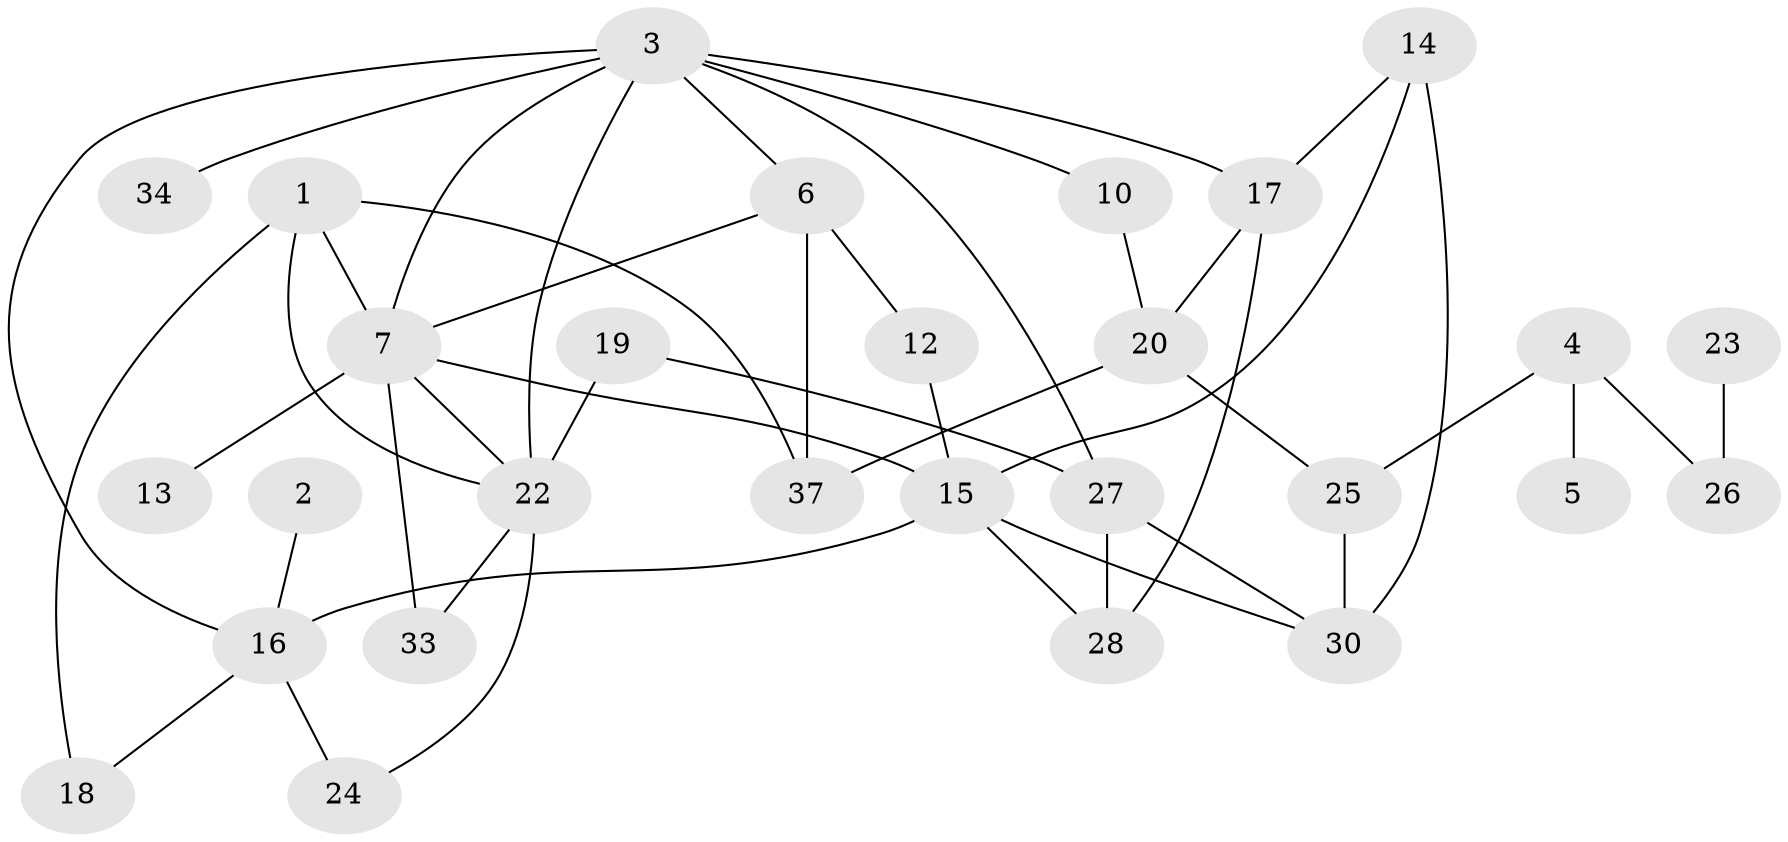 // original degree distribution, {2: 0.2653061224489796, 1: 0.23469387755102042, 5: 0.05102040816326531, 3: 0.22448979591836735, 4: 0.09183673469387756, 0: 0.11224489795918367, 6: 0.01020408163265306, 8: 0.01020408163265306}
// Generated by graph-tools (version 1.1) at 2025/47/03/04/25 22:47:54]
// undirected, 28 vertices, 45 edges
graph export_dot {
  node [color=gray90,style=filled];
  1;
  2;
  3;
  4;
  5;
  6;
  7;
  10;
  12;
  13;
  14;
  15;
  16;
  17;
  18;
  19;
  20;
  22;
  23;
  24;
  25;
  26;
  27;
  28;
  30;
  33;
  34;
  37;
  1 -- 7 [weight=1.0];
  1 -- 18 [weight=1.0];
  1 -- 22 [weight=1.0];
  1 -- 37 [weight=1.0];
  2 -- 16 [weight=1.0];
  3 -- 6 [weight=1.0];
  3 -- 7 [weight=1.0];
  3 -- 10 [weight=1.0];
  3 -- 16 [weight=1.0];
  3 -- 17 [weight=1.0];
  3 -- 22 [weight=1.0];
  3 -- 27 [weight=1.0];
  3 -- 34 [weight=1.0];
  4 -- 5 [weight=1.0];
  4 -- 25 [weight=1.0];
  4 -- 26 [weight=1.0];
  6 -- 7 [weight=1.0];
  6 -- 12 [weight=3.0];
  6 -- 37 [weight=2.0];
  7 -- 13 [weight=1.0];
  7 -- 15 [weight=1.0];
  7 -- 22 [weight=1.0];
  7 -- 33 [weight=1.0];
  10 -- 20 [weight=1.0];
  12 -- 15 [weight=1.0];
  14 -- 15 [weight=1.0];
  14 -- 17 [weight=1.0];
  14 -- 30 [weight=2.0];
  15 -- 16 [weight=1.0];
  15 -- 28 [weight=1.0];
  15 -- 30 [weight=1.0];
  16 -- 18 [weight=1.0];
  16 -- 24 [weight=1.0];
  17 -- 20 [weight=1.0];
  17 -- 28 [weight=1.0];
  19 -- 22 [weight=1.0];
  19 -- 27 [weight=1.0];
  20 -- 25 [weight=1.0];
  20 -- 37 [weight=1.0];
  22 -- 24 [weight=1.0];
  22 -- 33 [weight=1.0];
  23 -- 26 [weight=1.0];
  25 -- 30 [weight=1.0];
  27 -- 28 [weight=2.0];
  27 -- 30 [weight=1.0];
}
